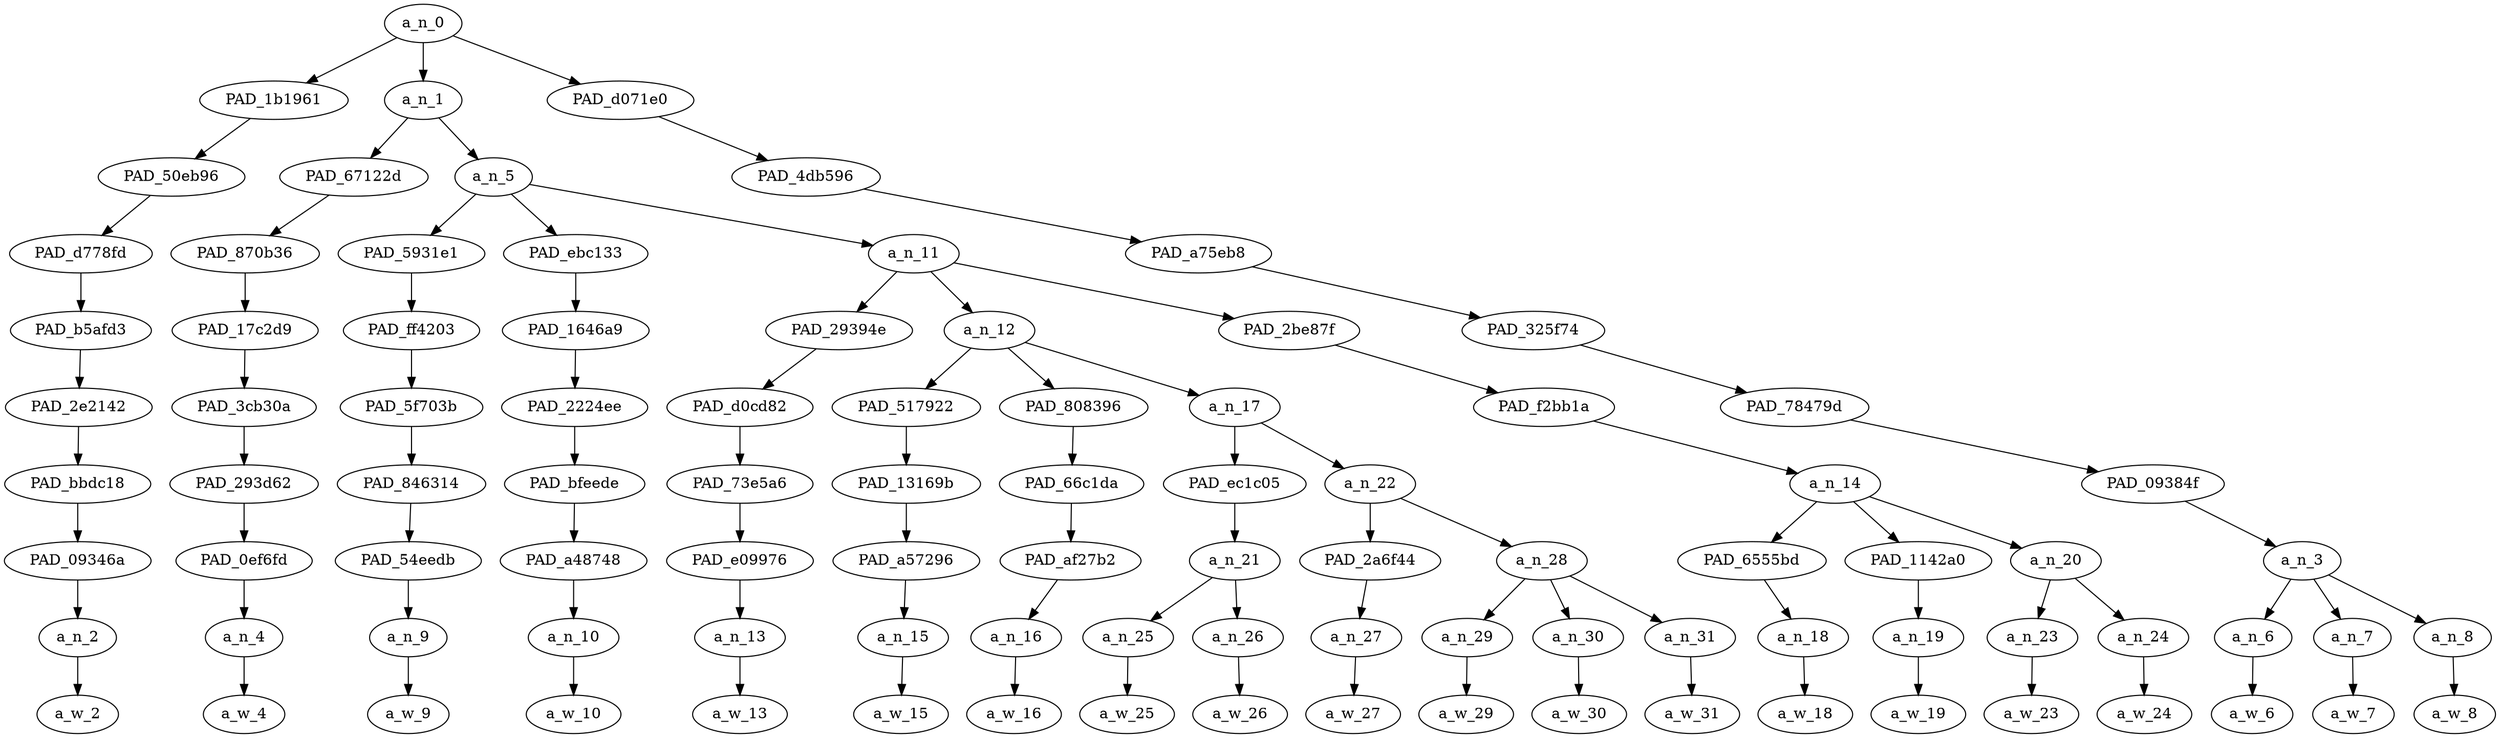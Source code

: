 strict digraph "" {
	a_n_0	[div_dir=1,
		index=0,
		level=9,
		pos="12.032407407407407,9!",
		text_span="[0, 1, 2, 3, 4, 5, 6, 7, 8, 9, 10, 11, 12, 13, 14, 15, 16, 17, 18, 19]",
		value=0.99999999];
	PAD_1b1961	[div_dir=-1,
		index=1,
		level=8,
		pos="16.0,8!",
		text_span="[16]",
		value=0.02810556];
	a_n_0 -> PAD_1b1961;
	a_n_1	[div_dir=1,
		index=0,
		level=8,
		pos="2.0972222222222223,8!",
		text_span="[0, 1, 2, 3, 4, 5, 6, 7, 8, 9, 10, 11, 12, 13, 14, 15]",
		value=0.86563085];
	a_n_0 -> a_n_1;
	PAD_d071e0	[div_dir=-1,
		index=2,
		level=8,
		pos="18.0,8!",
		text_span="[17, 18, 19]",
		value=0.10596067];
	a_n_0 -> PAD_d071e0;
	PAD_50eb96	[div_dir=-1,
		index=2,
		level=7,
		pos="16.0,7!",
		text_span="[16]",
		value=0.02810556];
	PAD_1b1961 -> PAD_50eb96;
	PAD_d778fd	[div_dir=-1,
		index=4,
		level=6,
		pos="16.0,6!",
		text_span="[16]",
		value=0.02810556];
	PAD_50eb96 -> PAD_d778fd;
	PAD_b5afd3	[div_dir=-1,
		index=6,
		level=5,
		pos="16.0,5!",
		text_span="[16]",
		value=0.02810556];
	PAD_d778fd -> PAD_b5afd3;
	PAD_2e2142	[div_dir=-1,
		index=8,
		level=4,
		pos="16.0,4!",
		text_span="[16]",
		value=0.02810556];
	PAD_b5afd3 -> PAD_2e2142;
	PAD_bbdc18	[div_dir=-1,
		index=9,
		level=3,
		pos="16.0,3!",
		text_span="[16]",
		value=0.02810556];
	PAD_2e2142 -> PAD_bbdc18;
	PAD_09346a	[div_dir=-1,
		index=12,
		level=2,
		pos="16.0,2!",
		text_span="[16]",
		value=0.02810556];
	PAD_bbdc18 -> PAD_09346a;
	a_n_2	[div_dir=-1,
		index=16,
		level=1,
		pos="16.0,1!",
		text_span="[16]",
		value=0.02810556];
	PAD_09346a -> a_n_2;
	a_w_2	[div_dir=0,
		index=16,
		level=0,
		pos="16,0!",
		text_span="[16]",
		value=and];
	a_n_2 -> a_w_2;
	PAD_67122d	[div_dir=-1,
		index=0,
		level=7,
		pos="0.0,7!",
		text_span="[0]",
		value=0.05806794];
	a_n_1 -> PAD_67122d;
	a_n_5	[div_dir=1,
		index=1,
		level=7,
		pos="4.194444444444445,7!",
		text_span="[1, 2, 3, 4, 5, 6, 7, 8, 9, 10, 11, 12, 13, 14, 15]",
		value=0.80718455];
	a_n_1 -> a_n_5;
	PAD_870b36	[div_dir=-1,
		index=0,
		level=6,
		pos="0.0,6!",
		text_span="[0]",
		value=0.05806794];
	PAD_67122d -> PAD_870b36;
	PAD_17c2d9	[div_dir=-1,
		index=0,
		level=5,
		pos="0.0,5!",
		text_span="[0]",
		value=0.05806794];
	PAD_870b36 -> PAD_17c2d9;
	PAD_3cb30a	[div_dir=-1,
		index=0,
		level=4,
		pos="0.0,4!",
		text_span="[0]",
		value=0.05806794];
	PAD_17c2d9 -> PAD_3cb30a;
	PAD_293d62	[div_dir=-1,
		index=0,
		level=3,
		pos="0.0,3!",
		text_span="[0]",
		value=0.05806794];
	PAD_3cb30a -> PAD_293d62;
	PAD_0ef6fd	[div_dir=-1,
		index=0,
		level=2,
		pos="0.0,2!",
		text_span="[0]",
		value=0.05806794];
	PAD_293d62 -> PAD_0ef6fd;
	a_n_4	[div_dir=-1,
		index=0,
		level=1,
		pos="0.0,1!",
		text_span="[0]",
		value=0.05806794];
	PAD_0ef6fd -> a_n_4;
	a_w_4	[div_dir=0,
		index=0,
		level=0,
		pos="0,0!",
		text_span="[0]",
		value=doctors];
	a_n_4 -> a_w_4;
	PAD_5931e1	[div_dir=1,
		index=1,
		level=6,
		pos="1.0,6!",
		text_span="[1]",
		value=0.03656563];
	a_n_5 -> PAD_5931e1;
	PAD_ebc133	[div_dir=1,
		index=2,
		level=6,
		pos="2.0,6!",
		text_span="[2]",
		value=0.03677705];
	a_n_5 -> PAD_ebc133;
	a_n_11	[div_dir=1,
		index=3,
		level=6,
		pos="9.583333333333334,6!",
		text_span="[3, 4, 5, 6, 7, 8, 9, 10, 11, 12, 13, 14, 15]",
		value=0.73339218];
	a_n_5 -> a_n_11;
	PAD_ff4203	[div_dir=1,
		index=1,
		level=5,
		pos="1.0,5!",
		text_span="[1]",
		value=0.03656563];
	PAD_5931e1 -> PAD_ff4203;
	PAD_5f703b	[div_dir=1,
		index=1,
		level=4,
		pos="1.0,4!",
		text_span="[1]",
		value=0.03656563];
	PAD_ff4203 -> PAD_5f703b;
	PAD_846314	[div_dir=1,
		index=1,
		level=3,
		pos="1.0,3!",
		text_span="[1]",
		value=0.03656563];
	PAD_5f703b -> PAD_846314;
	PAD_54eedb	[div_dir=1,
		index=1,
		level=2,
		pos="1.0,2!",
		text_span="[1]",
		value=0.03656563];
	PAD_846314 -> PAD_54eedb;
	a_n_9	[div_dir=1,
		index=1,
		level=1,
		pos="1.0,1!",
		text_span="[1]",
		value=0.03656563];
	PAD_54eedb -> a_n_9;
	a_w_9	[div_dir=0,
		index=1,
		level=0,
		pos="1,0!",
		text_span="[1]",
		value=are];
	a_n_9 -> a_w_9;
	PAD_1646a9	[div_dir=1,
		index=2,
		level=5,
		pos="2.0,5!",
		text_span="[2]",
		value=0.03677705];
	PAD_ebc133 -> PAD_1646a9;
	PAD_2224ee	[div_dir=1,
		index=2,
		level=4,
		pos="2.0,4!",
		text_span="[2]",
		value=0.03677705];
	PAD_1646a9 -> PAD_2224ee;
	PAD_bfeede	[div_dir=1,
		index=2,
		level=3,
		pos="2.0,3!",
		text_span="[2]",
		value=0.03677705];
	PAD_2224ee -> PAD_bfeede;
	PAD_a48748	[div_dir=1,
		index=2,
		level=2,
		pos="2.0,2!",
		text_span="[2]",
		value=0.03677705];
	PAD_bfeede -> PAD_a48748;
	a_n_10	[div_dir=1,
		index=2,
		level=1,
		pos="2.0,1!",
		text_span="[2]",
		value=0.03677705];
	PAD_a48748 -> a_n_10;
	a_w_10	[div_dir=0,
		index=2,
		level=0,
		pos="2,0!",
		text_span="[2]",
		value=always];
	a_n_10 -> a_w_10;
	PAD_29394e	[div_dir=1,
		index=4,
		level=5,
		pos="11.0,5!",
		text_span="[11]",
		value=0.02439167];
	a_n_11 -> PAD_29394e;
	a_n_12	[div_dir=1,
		index=3,
		level=5,
		pos="4.583333333333333,5!",
		text_span="[3, 4, 5, 6, 7, 8, 9, 10]",
		value=0.59574174];
	a_n_11 -> a_n_12;
	PAD_2be87f	[div_dir=1,
		index=5,
		level=5,
		pos="13.166666666666666,5!",
		text_span="[12, 13, 14, 15]",
		value=0.11280431];
	a_n_11 -> PAD_2be87f;
	PAD_d0cd82	[div_dir=1,
		index=6,
		level=4,
		pos="11.0,4!",
		text_span="[11]",
		value=0.02439167];
	PAD_29394e -> PAD_d0cd82;
	PAD_73e5a6	[div_dir=1,
		index=7,
		level=3,
		pos="11.0,3!",
		text_span="[11]",
		value=0.02439167];
	PAD_d0cd82 -> PAD_73e5a6;
	PAD_e09976	[div_dir=1,
		index=8,
		level=2,
		pos="11.0,2!",
		text_span="[11]",
		value=0.02439167];
	PAD_73e5a6 -> PAD_e09976;
	a_n_13	[div_dir=1,
		index=11,
		level=1,
		pos="11.0,1!",
		text_span="[11]",
		value=0.02439167];
	PAD_e09976 -> a_n_13;
	a_w_13	[div_dir=0,
		index=11,
		level=0,
		pos="11,0!",
		text_span="[11]",
		value=or];
	a_n_13 -> a_w_13;
	PAD_517922	[div_dir=1,
		index=3,
		level=4,
		pos="3.0,4!",
		text_span="[3]",
		value=0.03679074];
	a_n_12 -> PAD_517922;
	PAD_808396	[div_dir=1,
		index=4,
		level=4,
		pos="4.0,4!",
		text_span="[4]",
		value=0.08416327];
	a_n_12 -> PAD_808396;
	a_n_17	[div_dir=1,
		index=5,
		level=4,
		pos="6.75,4!",
		text_span="[5, 6, 7, 8, 9, 10]",
		value=0.47434386];
	a_n_12 -> a_n_17;
	PAD_13169b	[div_dir=1,
		index=3,
		level=3,
		pos="3.0,3!",
		text_span="[3]",
		value=0.03679074];
	PAD_517922 -> PAD_13169b;
	PAD_a57296	[div_dir=1,
		index=3,
		level=2,
		pos="3.0,2!",
		text_span="[3]",
		value=0.03679074];
	PAD_13169b -> PAD_a57296;
	a_n_15	[div_dir=1,
		index=3,
		level=1,
		pos="3.0,1!",
		text_span="[3]",
		value=0.03679074];
	PAD_a57296 -> a_n_15;
	a_w_15	[div_dir=0,
		index=3,
		level=0,
		pos="3,0!",
		text_span="[3]",
		value=giving];
	a_n_15 -> a_w_15;
	PAD_66c1da	[div_dir=1,
		index=4,
		level=3,
		pos="4.0,3!",
		text_span="[4]",
		value=0.08416327];
	PAD_808396 -> PAD_66c1da;
	PAD_af27b2	[div_dir=1,
		index=4,
		level=2,
		pos="4.0,2!",
		text_span="[4]",
		value=0.08416327];
	PAD_66c1da -> PAD_af27b2;
	a_n_16	[div_dir=1,
		index=4,
		level=1,
		pos="4.0,1!",
		text_span="[4]",
		value=0.08416327];
	PAD_af27b2 -> a_n_16;
	a_w_16	[div_dir=0,
		index=4,
		level=0,
		pos="4,0!",
		text_span="[4]",
		value=women];
	a_n_16 -> a_w_16;
	PAD_ec1c05	[div_dir=-1,
		index=5,
		level=3,
		pos="5.5,3!",
		text_span="[5, 6]",
		value=0.09571484];
	a_n_17 -> PAD_ec1c05;
	a_n_22	[div_dir=1,
		index=6,
		level=3,
		pos="8.0,3!",
		text_span="[7, 8, 9, 10]",
		value=0.37839926];
	a_n_17 -> a_n_22;
	a_n_21	[div_dir=-1,
		index=5,
		level=2,
		pos="5.5,2!",
		text_span="[5, 6]",
		value=0.09571484];
	PAD_ec1c05 -> a_n_21;
	a_n_25	[div_dir=-1,
		index=5,
		level=1,
		pos="5.0,1!",
		text_span="[5]",
		value=0.05540599];
	a_n_21 -> a_n_25;
	a_n_26	[div_dir=1,
		index=6,
		level=1,
		pos="6.0,1!",
		text_span="[6]",
		value=0.04017666];
	a_n_21 -> a_n_26;
	a_w_25	[div_dir=0,
		index=5,
		level=0,
		pos="5,0!",
		text_span="[5]",
		value=incorrect];
	a_n_25 -> a_w_25;
	a_w_26	[div_dir=0,
		index=6,
		level=0,
		pos="6,0!",
		text_span="[6]",
		value=information];
	a_n_26 -> a_w_26;
	PAD_2a6f44	[div_dir=-1,
		index=6,
		level=2,
		pos="7.0,2!",
		text_span="[7]",
		value=0.02790525];
	a_n_22 -> PAD_2a6f44;
	a_n_28	[div_dir=1,
		index=7,
		level=2,
		pos="9.0,2!",
		text_span="[8, 9, 10]",
		value=0.35016151];
	a_n_22 -> a_n_28;
	a_n_27	[div_dir=-1,
		index=7,
		level=1,
		pos="7.0,1!",
		text_span="[7]",
		value=0.02790525];
	PAD_2a6f44 -> a_n_27;
	a_w_27	[div_dir=0,
		index=7,
		level=0,
		pos="7,0!",
		text_span="[7]",
		value=on];
	a_n_27 -> a_w_27;
	a_n_29	[div_dir=1,
		index=8,
		level=1,
		pos="8.0,1!",
		text_span="[8]",
		value=0.19550554];
	a_n_28 -> a_n_29;
	a_n_30	[div_dir=1,
		index=9,
		level=1,
		pos="9.0,1!",
		text_span="[9]",
		value=0.09409981];
	a_n_28 -> a_n_30;
	a_n_31	[div_dir=1,
		index=10,
		level=1,
		pos="10.0,1!",
		text_span="[10]",
		value=0.06018168];
	a_n_28 -> a_n_31;
	a_w_29	[div_dir=0,
		index=8,
		level=0,
		pos="8,0!",
		text_span="[8]",
		value=hormonal];
	a_n_29 -> a_w_29;
	a_w_30	[div_dir=0,
		index=9,
		level=0,
		pos="9,0!",
		text_span="[9]",
		value=birth];
	a_n_30 -> a_w_30;
	a_w_31	[div_dir=0,
		index=10,
		level=0,
		pos="10,0!",
		text_span="[10]",
		value=control];
	a_n_31 -> a_w_31;
	PAD_f2bb1a	[div_dir=1,
		index=7,
		level=4,
		pos="13.166666666666666,4!",
		text_span="[12, 13, 14, 15]",
		value=0.11280431];
	PAD_2be87f -> PAD_f2bb1a;
	a_n_14	[div_dir=1,
		index=8,
		level=3,
		pos="13.166666666666666,3!",
		text_span="[12, 13, 14, 15]",
		value=0.11280431];
	PAD_f2bb1a -> a_n_14;
	PAD_6555bd	[div_dir=-1,
		index=9,
		level=2,
		pos="12.0,2!",
		text_span="[12]",
		value=0.02773682];
	a_n_14 -> PAD_6555bd;
	PAD_1142a0	[div_dir=1,
		index=10,
		level=2,
		pos="13.0,2!",
		text_span="[13]",
		value=0.02596870];
	a_n_14 -> PAD_1142a0;
	a_n_20	[div_dir=1,
		index=11,
		level=2,
		pos="14.5,2!",
		text_span="[14, 15]",
		value=0.05893787];
	a_n_14 -> a_n_20;
	a_n_18	[div_dir=-1,
		index=12,
		level=1,
		pos="12.0,1!",
		text_span="[12]",
		value=0.02773682];
	PAD_6555bd -> a_n_18;
	a_w_18	[div_dir=0,
		index=12,
		level=0,
		pos="12,0!",
		text_span="[12]",
		value=leaving];
	a_n_18 -> a_w_18;
	a_n_19	[div_dir=1,
		index=13,
		level=1,
		pos="13.0,1!",
		text_span="[13]",
		value=0.02596870];
	PAD_1142a0 -> a_n_19;
	a_w_19	[div_dir=0,
		index=13,
		level=0,
		pos="13,0!",
		text_span="[13]",
		value=out];
	a_n_19 -> a_w_19;
	a_n_23	[div_dir=1,
		index=14,
		level=1,
		pos="14.0,1!",
		text_span="[14]",
		value=0.02761391];
	a_n_20 -> a_n_23;
	a_n_24	[div_dir=1,
		index=15,
		level=1,
		pos="15.0,1!",
		text_span="[15]",
		value=0.03113814];
	a_n_20 -> a_n_24;
	a_w_23	[div_dir=0,
		index=14,
		level=0,
		pos="14,0!",
		text_span="[14]",
		value=important];
	a_n_23 -> a_w_23;
	a_w_24	[div_dir=0,
		index=15,
		level=0,
		pos="15,0!",
		text_span="[15]",
		value=information1];
	a_n_24 -> a_w_24;
	PAD_4db596	[div_dir=-1,
		index=3,
		level=7,
		pos="18.0,7!",
		text_span="[17, 18, 19]",
		value=0.10596067];
	PAD_d071e0 -> PAD_4db596;
	PAD_a75eb8	[div_dir=-1,
		index=5,
		level=6,
		pos="18.0,6!",
		text_span="[17, 18, 19]",
		value=0.10596067];
	PAD_4db596 -> PAD_a75eb8;
	PAD_325f74	[div_dir=-1,
		index=7,
		level=5,
		pos="18.0,5!",
		text_span="[17, 18, 19]",
		value=0.10596067];
	PAD_a75eb8 -> PAD_325f74;
	PAD_78479d	[div_dir=-1,
		index=9,
		level=4,
		pos="18.0,4!",
		text_span="[17, 18, 19]",
		value=0.10596067];
	PAD_325f74 -> PAD_78479d;
	PAD_09384f	[div_dir=-1,
		index=10,
		level=3,
		pos="18.0,3!",
		text_span="[17, 18, 19]",
		value=0.10596067];
	PAD_78479d -> PAD_09384f;
	a_n_3	[div_dir=-1,
		index=13,
		level=2,
		pos="18.0,2!",
		text_span="[17, 18, 19]",
		value=0.10596067];
	PAD_09384f -> a_n_3;
	a_n_6	[div_dir=1,
		index=17,
		level=1,
		pos="17.0,1!",
		text_span="[17]",
		value=0.02689286];
	a_n_3 -> a_n_6;
	a_n_7	[div_dir=-1,
		index=18,
		level=1,
		pos="18.0,1!",
		text_span="[18]",
		value=0.03278006];
	a_n_3 -> a_n_7;
	a_n_8	[div_dir=-1,
		index=19,
		level=1,
		pos="19.0,1!",
		text_span="[19]",
		value=0.04621889];
	a_n_3 -> a_n_8;
	a_w_6	[div_dir=0,
		index=17,
		level=0,
		pos="17,0!",
		text_span="[17]",
		value=it];
	a_n_6 -> a_w_6;
	a_w_7	[div_dir=0,
		index=18,
		level=0,
		pos="18,0!",
		text_span="[18]",
		value=not];
	a_n_7 -> a_w_7;
	a_w_8	[div_dir=0,
		index=19,
		level=0,
		pos="19,0!",
		text_span="[19]",
		value=okay];
	a_n_8 -> a_w_8;
}
